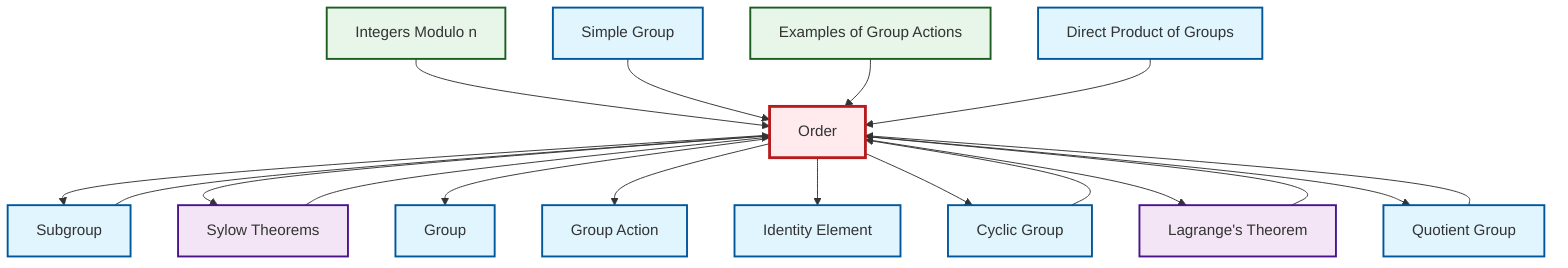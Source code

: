 graph TD
    classDef definition fill:#e1f5fe,stroke:#01579b,stroke-width:2px
    classDef theorem fill:#f3e5f5,stroke:#4a148c,stroke-width:2px
    classDef axiom fill:#fff3e0,stroke:#e65100,stroke-width:2px
    classDef example fill:#e8f5e9,stroke:#1b5e20,stroke-width:2px
    classDef current fill:#ffebee,stroke:#b71c1c,stroke-width:3px
    def-direct-product["Direct Product of Groups"]:::definition
    def-subgroup["Subgroup"]:::definition
    thm-lagrange["Lagrange's Theorem"]:::theorem
    thm-sylow["Sylow Theorems"]:::theorem
    def-simple-group["Simple Group"]:::definition
    def-quotient-group["Quotient Group"]:::definition
    ex-quotient-integers-mod-n["Integers Modulo n"]:::example
    def-group["Group"]:::definition
    def-group-action["Group Action"]:::definition
    def-identity-element["Identity Element"]:::definition
    def-order["Order"]:::definition
    ex-group-action-examples["Examples of Group Actions"]:::example
    def-cyclic-group["Cyclic Group"]:::definition
    def-order --> def-subgroup
    def-quotient-group --> def-order
    ex-quotient-integers-mod-n --> def-order
    def-order --> thm-sylow
    def-order --> def-group
    def-order --> def-group-action
    thm-sylow --> def-order
    def-simple-group --> def-order
    thm-lagrange --> def-order
    ex-group-action-examples --> def-order
    def-order --> def-identity-element
    def-cyclic-group --> def-order
    def-order --> def-cyclic-group
    def-direct-product --> def-order
    def-subgroup --> def-order
    def-order --> thm-lagrange
    def-order --> def-quotient-group
    class def-order current